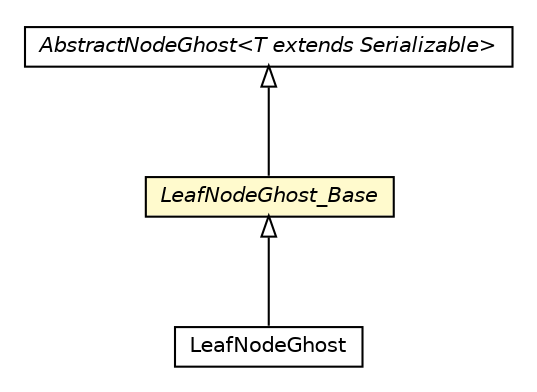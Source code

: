 #!/usr/local/bin/dot
#
# Class diagram 
# Generated by UMLGraph version 5.1 (http://www.umlgraph.org/)
#

digraph G {
	edge [fontname="Helvetica",fontsize=10,labelfontname="Helvetica",labelfontsize=10];
	node [fontname="Helvetica",fontsize=10,shape=plaintext];
	nodesep=0.25;
	ranksep=0.5;
	// pt.ist.fenixframework.adt.bplustree.LeafNodeGhost_Base
	c39339 [label=<<table title="pt.ist.fenixframework.adt.bplustree.LeafNodeGhost_Base" border="0" cellborder="1" cellspacing="0" cellpadding="2" port="p" bgcolor="lemonChiffon" href="./LeafNodeGhost_Base.html">
		<tr><td><table border="0" cellspacing="0" cellpadding="1">
<tr><td align="center" balign="center"><font face="Helvetica-Oblique"> LeafNodeGhost_Base </font></td></tr>
		</table></td></tr>
		</table>>, fontname="Helvetica", fontcolor="black", fontsize=10.0];
	// pt.ist.fenixframework.adt.bplustree.AbstractNodeGhost<T extends java.io.Serializable>
	c39371 [label=<<table title="pt.ist.fenixframework.adt.bplustree.AbstractNodeGhost" border="0" cellborder="1" cellspacing="0" cellpadding="2" port="p" href="./AbstractNodeGhost.html">
		<tr><td><table border="0" cellspacing="0" cellpadding="1">
<tr><td align="center" balign="center"><font face="Helvetica-Oblique"> AbstractNodeGhost&lt;T extends Serializable&gt; </font></td></tr>
		</table></td></tr>
		</table>>, fontname="Helvetica", fontcolor="black", fontsize=10.0];
	// pt.ist.fenixframework.adt.bplustree.LeafNodeGhost
	c39374 [label=<<table title="pt.ist.fenixframework.adt.bplustree.LeafNodeGhost" border="0" cellborder="1" cellspacing="0" cellpadding="2" port="p" href="./LeafNodeGhost.html">
		<tr><td><table border="0" cellspacing="0" cellpadding="1">
<tr><td align="center" balign="center"> LeafNodeGhost </td></tr>
		</table></td></tr>
		</table>>, fontname="Helvetica", fontcolor="black", fontsize=10.0];
	//pt.ist.fenixframework.adt.bplustree.LeafNodeGhost_Base extends pt.ist.fenixframework.adt.bplustree.AbstractNodeGhost
	c39371:p -> c39339:p [dir=back,arrowtail=empty];
	//pt.ist.fenixframework.adt.bplustree.LeafNodeGhost extends pt.ist.fenixframework.adt.bplustree.LeafNodeGhost_Base
	c39339:p -> c39374:p [dir=back,arrowtail=empty];
}

